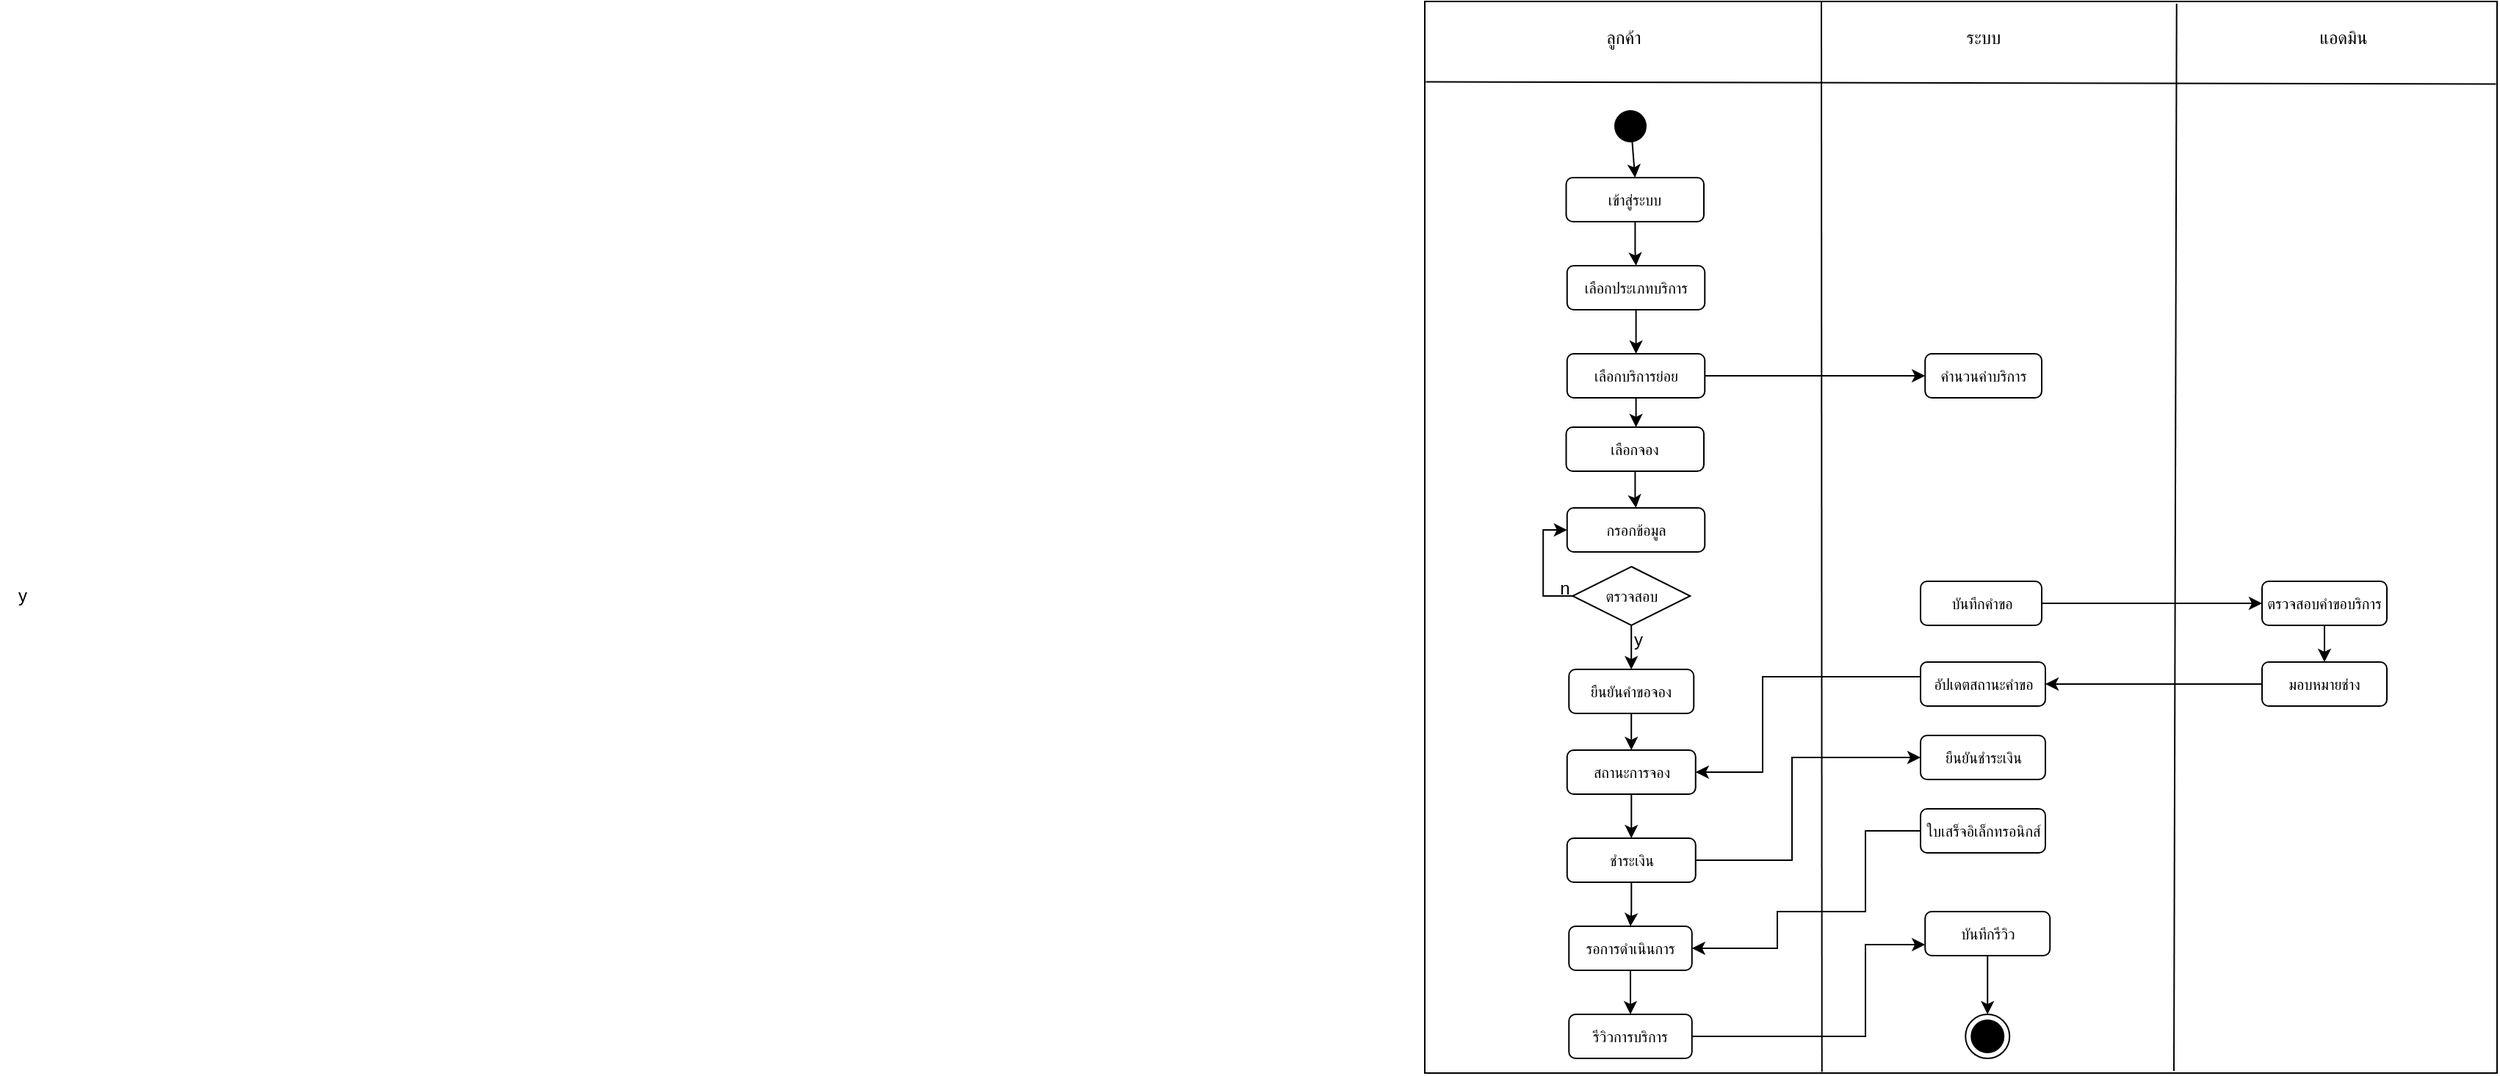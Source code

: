 <mxfile version="26.0.14" pages="2">
  <diagram name="Page-1" id="Fv10s-yXYvz1uKfiNa6D">
    <mxGraphModel dx="2689" dy="497" grid="1" gridSize="10" guides="1" tooltips="1" connect="1" arrows="1" fold="1" page="1" pageScale="1" pageWidth="850" pageHeight="1100" math="0" shadow="0">
      <root>
        <mxCell id="0" />
        <mxCell id="1" parent="0" />
        <mxCell id="Ob1HFFcRESBsvUVa0jNh-1" value="" style="whiteSpace=wrap;html=1;aspect=fixed;" vertex="1" parent="1">
          <mxGeometry x="60" y="80" width="730" height="730" as="geometry" />
        </mxCell>
        <mxCell id="Ob1HFFcRESBsvUVa0jNh-2" value="" style="endArrow=none;html=1;rounded=0;entryX=0.331;entryY=0.001;entryDx=0;entryDy=0;entryPerimeter=0;" edge="1" parent="1">
          <mxGeometry width="50" height="50" relative="1" as="geometry">
            <mxPoint x="330.37" y="809.27" as="sourcePoint" />
            <mxPoint x="330.0" y="80.0" as="targetPoint" />
          </mxGeometry>
        </mxCell>
        <mxCell id="Ob1HFFcRESBsvUVa0jNh-3" value="" style="endArrow=none;html=1;rounded=0;exitX=0.655;exitY=0.996;exitDx=0;exitDy=0;exitPerimeter=0;" edge="1" parent="1">
          <mxGeometry width="50" height="50" relative="1" as="geometry">
            <mxPoint x="570.0" y="808.54" as="sourcePoint" />
            <mxPoint x="571.85" y="81.46" as="targetPoint" />
          </mxGeometry>
        </mxCell>
        <mxCell id="Ob1HFFcRESBsvUVa0jNh-4" value="" style="endArrow=none;html=1;rounded=0;exitX=0.001;exitY=0.075;exitDx=0;exitDy=0;exitPerimeter=0;entryX=0.999;entryY=0.077;entryDx=0;entryDy=0;entryPerimeter=0;" edge="1" parent="1" source="Ob1HFFcRESBsvUVa0jNh-1" target="Ob1HFFcRESBsvUVa0jNh-1">
          <mxGeometry width="50" height="50" relative="1" as="geometry">
            <mxPoint x="400" y="120" as="sourcePoint" />
            <mxPoint x="450" y="70" as="targetPoint" />
          </mxGeometry>
        </mxCell>
        <mxCell id="Ob1HFFcRESBsvUVa0jNh-5" value="ลูกค้า" style="text;html=1;align=center;verticalAlign=middle;resizable=0;points=[];autosize=1;strokeColor=none;fillColor=none;" vertex="1" parent="1">
          <mxGeometry x="170" y="90" width="50" height="30" as="geometry" />
        </mxCell>
        <mxCell id="Ob1HFFcRESBsvUVa0jNh-6" value="ระบบ" style="text;html=1;align=center;verticalAlign=middle;resizable=0;points=[];autosize=1;strokeColor=none;fillColor=none;" vertex="1" parent="1">
          <mxGeometry x="415" y="90" width="50" height="30" as="geometry" />
        </mxCell>
        <mxCell id="Ob1HFFcRESBsvUVa0jNh-7" value="แอดมิน" style="text;html=1;align=center;verticalAlign=middle;resizable=0;points=[];autosize=1;strokeColor=none;fillColor=none;" vertex="1" parent="1">
          <mxGeometry x="655" y="90" width="60" height="30" as="geometry" />
        </mxCell>
        <mxCell id="Ob1HFFcRESBsvUVa0jNh-8" value="" style="ellipse;html=1;shape=endState;fillColor=#000000;strokeColor=none;" vertex="1" parent="1">
          <mxGeometry x="185.01" y="150" width="30" height="30" as="geometry" />
        </mxCell>
        <mxCell id="Ob1HFFcRESBsvUVa0jNh-9" value="" style="ellipse;html=1;shape=endState;fillColor=#000000;strokeColor=#000000;" vertex="1" parent="1">
          <mxGeometry x="428.12" y="770" width="30" height="30" as="geometry" />
        </mxCell>
        <mxCell id="Ob1HFFcRESBsvUVa0jNh-37" style="edgeStyle=orthogonalEdgeStyle;rounded=0;orthogonalLoop=1;jettySize=auto;html=1;" edge="1" parent="1" source="Ob1HFFcRESBsvUVa0jNh-10" target="Ob1HFFcRESBsvUVa0jNh-11">
          <mxGeometry relative="1" as="geometry" />
        </mxCell>
        <mxCell id="Ob1HFFcRESBsvUVa0jNh-10" value="&lt;font style=&quot;font-size: 10px;&quot;&gt;เข้าสู่ระบบ&lt;/font&gt;" style="rounded=1;whiteSpace=wrap;html=1;" vertex="1" parent="1">
          <mxGeometry x="156.25" y="200" width="93.75" height="30" as="geometry" />
        </mxCell>
        <mxCell id="Ob1HFFcRESBsvUVa0jNh-39" style="edgeStyle=orthogonalEdgeStyle;rounded=0;orthogonalLoop=1;jettySize=auto;html=1;" edge="1" parent="1" source="Ob1HFFcRESBsvUVa0jNh-11" target="Ob1HFFcRESBsvUVa0jNh-13">
          <mxGeometry relative="1" as="geometry" />
        </mxCell>
        <mxCell id="Ob1HFFcRESBsvUVa0jNh-11" value="&lt;font style=&quot;font-size: 10px;&quot;&gt;เลือกประเภทบริการ&lt;/font&gt;" style="rounded=1;whiteSpace=wrap;html=1;" vertex="1" parent="1">
          <mxGeometry x="156.88" y="260" width="93.75" height="30" as="geometry" />
        </mxCell>
        <mxCell id="Ob1HFFcRESBsvUVa0jNh-36" style="edgeStyle=orthogonalEdgeStyle;rounded=0;orthogonalLoop=1;jettySize=auto;html=1;entryX=0;entryY=0.5;entryDx=0;entryDy=0;" edge="1" parent="1" source="Ob1HFFcRESBsvUVa0jNh-13" target="Ob1HFFcRESBsvUVa0jNh-26">
          <mxGeometry relative="1" as="geometry" />
        </mxCell>
        <mxCell id="Ob1HFFcRESBsvUVa0jNh-40" style="edgeStyle=orthogonalEdgeStyle;rounded=0;orthogonalLoop=1;jettySize=auto;html=1;" edge="1" parent="1" source="Ob1HFFcRESBsvUVa0jNh-13" target="Ob1HFFcRESBsvUVa0jNh-25">
          <mxGeometry relative="1" as="geometry" />
        </mxCell>
        <mxCell id="Ob1HFFcRESBsvUVa0jNh-13" value="&lt;font style=&quot;font-size: 10px;&quot;&gt;เลือกบริการย่อย&lt;/font&gt;" style="rounded=1;whiteSpace=wrap;html=1;" vertex="1" parent="1">
          <mxGeometry x="156.88" y="320" width="93.75" height="30" as="geometry" />
        </mxCell>
        <mxCell id="Ob1HFFcRESBsvUVa0jNh-41" style="edgeStyle=orthogonalEdgeStyle;rounded=0;orthogonalLoop=1;jettySize=auto;html=1;entryX=0.5;entryY=0;entryDx=0;entryDy=0;" edge="1" parent="1" source="Ob1HFFcRESBsvUVa0jNh-25" target="Ob1HFFcRESBsvUVa0jNh-27">
          <mxGeometry relative="1" as="geometry" />
        </mxCell>
        <mxCell id="Ob1HFFcRESBsvUVa0jNh-25" value="&lt;font style=&quot;font-size: 10px;&quot;&gt;เลือกจอง&lt;/font&gt;" style="rounded=1;whiteSpace=wrap;html=1;" vertex="1" parent="1">
          <mxGeometry x="156.25" y="370" width="93.75" height="30" as="geometry" />
        </mxCell>
        <mxCell id="Ob1HFFcRESBsvUVa0jNh-26" value="&lt;font style=&quot;font-size: 10px;&quot;&gt;คำนวนค่าบริการ&lt;/font&gt;" style="rounded=1;whiteSpace=wrap;html=1;" vertex="1" parent="1">
          <mxGeometry x="400.62" y="320" width="79.38" height="30" as="geometry" />
        </mxCell>
        <mxCell id="Ob1HFFcRESBsvUVa0jNh-27" value="&lt;font style=&quot;font-size: 10px;&quot;&gt;กรอกข้อมูล&lt;/font&gt;" style="rounded=1;whiteSpace=wrap;html=1;" vertex="1" parent="1">
          <mxGeometry x="156.88" y="425" width="93.75" height="30" as="geometry" />
        </mxCell>
        <mxCell id="Ob1HFFcRESBsvUVa0jNh-45" style="edgeStyle=orthogonalEdgeStyle;rounded=0;orthogonalLoop=1;jettySize=auto;html=1;entryX=0.5;entryY=0;entryDx=0;entryDy=0;" edge="1" parent="1" source="Ob1HFFcRESBsvUVa0jNh-28" target="Ob1HFFcRESBsvUVa0jNh-29">
          <mxGeometry relative="1" as="geometry" />
        </mxCell>
        <mxCell id="Ob1HFFcRESBsvUVa0jNh-28" value="&lt;font style=&quot;font-size: 10px;&quot;&gt;ยืนยันคำขอจอง&lt;/font&gt;" style="rounded=1;whiteSpace=wrap;html=1;" vertex="1" parent="1">
          <mxGeometry x="158.13" y="535" width="85" height="30" as="geometry" />
        </mxCell>
        <mxCell id="Ob1HFFcRESBsvUVa0jNh-49" style="edgeStyle=orthogonalEdgeStyle;rounded=0;orthogonalLoop=1;jettySize=auto;html=1;entryX=0.5;entryY=0;entryDx=0;entryDy=0;" edge="1" parent="1" source="Ob1HFFcRESBsvUVa0jNh-29" target="Ob1HFFcRESBsvUVa0jNh-30">
          <mxGeometry relative="1" as="geometry" />
        </mxCell>
        <mxCell id="Ob1HFFcRESBsvUVa0jNh-29" value="&lt;font style=&quot;font-size: 10px;&quot;&gt;สถานะการจอง&lt;/font&gt;" style="rounded=1;whiteSpace=wrap;html=1;" vertex="1" parent="1">
          <mxGeometry x="156.88" y="590" width="87.5" height="30" as="geometry" />
        </mxCell>
        <mxCell id="Ob1HFFcRESBsvUVa0jNh-48" style="edgeStyle=orthogonalEdgeStyle;rounded=0;orthogonalLoop=1;jettySize=auto;html=1;entryX=0.5;entryY=0;entryDx=0;entryDy=0;" edge="1" parent="1" source="Ob1HFFcRESBsvUVa0jNh-30" target="Ob1HFFcRESBsvUVa0jNh-31">
          <mxGeometry relative="1" as="geometry" />
        </mxCell>
        <mxCell id="Ob1HFFcRESBsvUVa0jNh-64" style="edgeStyle=orthogonalEdgeStyle;rounded=0;orthogonalLoop=1;jettySize=auto;html=1;entryX=0;entryY=0.5;entryDx=0;entryDy=0;" edge="1" parent="1" source="Ob1HFFcRESBsvUVa0jNh-30" target="Ob1HFFcRESBsvUVa0jNh-55">
          <mxGeometry relative="1" as="geometry">
            <Array as="points">
              <mxPoint x="310" y="665" />
              <mxPoint x="310" y="595" />
            </Array>
          </mxGeometry>
        </mxCell>
        <mxCell id="Ob1HFFcRESBsvUVa0jNh-30" value="&lt;font style=&quot;font-size: 10px;&quot;&gt;ชำระเงิน&lt;/font&gt;" style="rounded=1;whiteSpace=wrap;html=1;" vertex="1" parent="1">
          <mxGeometry x="156.88" y="650" width="87.5" height="30" as="geometry" />
        </mxCell>
        <mxCell id="Ob1HFFcRESBsvUVa0jNh-50" style="edgeStyle=orthogonalEdgeStyle;rounded=0;orthogonalLoop=1;jettySize=auto;html=1;" edge="1" parent="1" source="Ob1HFFcRESBsvUVa0jNh-31" target="Ob1HFFcRESBsvUVa0jNh-32">
          <mxGeometry relative="1" as="geometry" />
        </mxCell>
        <mxCell id="Ob1HFFcRESBsvUVa0jNh-31" value="&lt;font style=&quot;font-size: 10px;&quot;&gt;รอการดำเนินการ&lt;/font&gt;" style="rounded=1;whiteSpace=wrap;html=1;" vertex="1" parent="1">
          <mxGeometry x="158.13" y="710" width="83.75" height="30" as="geometry" />
        </mxCell>
        <mxCell id="Ob1HFFcRESBsvUVa0jNh-51" style="edgeStyle=orthogonalEdgeStyle;rounded=0;orthogonalLoop=1;jettySize=auto;html=1;entryX=0;entryY=0.75;entryDx=0;entryDy=0;" edge="1" parent="1" source="Ob1HFFcRESBsvUVa0jNh-32" target="Ob1HFFcRESBsvUVa0jNh-33">
          <mxGeometry relative="1" as="geometry">
            <Array as="points">
              <mxPoint x="360" y="785" />
              <mxPoint x="360" y="723" />
            </Array>
          </mxGeometry>
        </mxCell>
        <mxCell id="Ob1HFFcRESBsvUVa0jNh-32" value="&lt;font style=&quot;font-size: 10px;&quot;&gt;รีวิวการบริการ&lt;/font&gt;" style="rounded=1;whiteSpace=wrap;html=1;" vertex="1" parent="1">
          <mxGeometry x="158.13" y="770" width="83.75" height="30" as="geometry" />
        </mxCell>
        <mxCell id="Ob1HFFcRESBsvUVa0jNh-52" style="edgeStyle=orthogonalEdgeStyle;rounded=0;orthogonalLoop=1;jettySize=auto;html=1;entryX=0.5;entryY=0;entryDx=0;entryDy=0;" edge="1" parent="1" source="Ob1HFFcRESBsvUVa0jNh-33" target="Ob1HFFcRESBsvUVa0jNh-9">
          <mxGeometry relative="1" as="geometry" />
        </mxCell>
        <mxCell id="Ob1HFFcRESBsvUVa0jNh-33" value="&lt;font style=&quot;font-size: 10px;&quot;&gt;บันทึกรีวิว&lt;/font&gt;" style="rounded=1;whiteSpace=wrap;html=1;" vertex="1" parent="1">
          <mxGeometry x="400.62" y="700" width="85" height="30" as="geometry" />
        </mxCell>
        <mxCell id="Ob1HFFcRESBsvUVa0jNh-43" style="edgeStyle=orthogonalEdgeStyle;rounded=0;orthogonalLoop=1;jettySize=auto;html=1;entryX=0;entryY=0.5;entryDx=0;entryDy=0;exitX=0;exitY=0.5;exitDx=0;exitDy=0;" edge="1" parent="1" source="Ob1HFFcRESBsvUVa0jNh-35" target="Ob1HFFcRESBsvUVa0jNh-27">
          <mxGeometry relative="1" as="geometry" />
        </mxCell>
        <mxCell id="Ob1HFFcRESBsvUVa0jNh-59" style="edgeStyle=orthogonalEdgeStyle;rounded=0;orthogonalLoop=1;jettySize=auto;html=1;" edge="1" parent="1" source="Ob1HFFcRESBsvUVa0jNh-35" target="Ob1HFFcRESBsvUVa0jNh-28">
          <mxGeometry relative="1" as="geometry" />
        </mxCell>
        <mxCell id="Ob1HFFcRESBsvUVa0jNh-35" value="&lt;font style=&quot;font-size: 10px;&quot;&gt;ตรวจสอบ&lt;/font&gt;" style="rhombus;whiteSpace=wrap;html=1;" vertex="1" parent="1">
          <mxGeometry x="160.63" y="465" width="80" height="40" as="geometry" />
        </mxCell>
        <mxCell id="Ob1HFFcRESBsvUVa0jNh-65" style="edgeStyle=orthogonalEdgeStyle;rounded=0;orthogonalLoop=1;jettySize=auto;html=1;entryX=1;entryY=0.5;entryDx=0;entryDy=0;exitX=0;exitY=0.5;exitDx=0;exitDy=0;" edge="1" parent="1" source="Ob1HFFcRESBsvUVa0jNh-54" target="Ob1HFFcRESBsvUVa0jNh-31">
          <mxGeometry relative="1" as="geometry">
            <Array as="points">
              <mxPoint x="360" y="645" />
              <mxPoint x="360" y="700" />
              <mxPoint x="300" y="700" />
              <mxPoint x="300" y="725" />
            </Array>
          </mxGeometry>
        </mxCell>
        <mxCell id="Ob1HFFcRESBsvUVa0jNh-54" value="&lt;font style=&quot;font-size: 10px;&quot;&gt;ใบเสร็จอิเล็กทรอนิกส์&lt;/font&gt;" style="rounded=1;whiteSpace=wrap;html=1;" vertex="1" parent="1">
          <mxGeometry x="397.5" y="630" width="85" height="30" as="geometry" />
        </mxCell>
        <mxCell id="Ob1HFFcRESBsvUVa0jNh-55" value="&lt;font style=&quot;font-size: 10px;&quot;&gt;ยืนยันชำระเงิน&lt;/font&gt;" style="rounded=1;whiteSpace=wrap;html=1;" vertex="1" parent="1">
          <mxGeometry x="397.5" y="580" width="85" height="30" as="geometry" />
        </mxCell>
        <mxCell id="Ob1HFFcRESBsvUVa0jNh-63" style="edgeStyle=orthogonalEdgeStyle;rounded=0;orthogonalLoop=1;jettySize=auto;html=1;entryX=1;entryY=0.5;entryDx=0;entryDy=0;" edge="1" parent="1" source="Ob1HFFcRESBsvUVa0jNh-56" target="Ob1HFFcRESBsvUVa0jNh-29">
          <mxGeometry relative="1" as="geometry">
            <Array as="points">
              <mxPoint x="290" y="540" />
              <mxPoint x="290" y="605" />
            </Array>
          </mxGeometry>
        </mxCell>
        <mxCell id="Ob1HFFcRESBsvUVa0jNh-56" value="&lt;font style=&quot;font-size: 10px;&quot;&gt;อัปเดตสถานะคำขอ&lt;/font&gt;" style="rounded=1;whiteSpace=wrap;html=1;" vertex="1" parent="1">
          <mxGeometry x="397.5" y="530" width="85" height="30" as="geometry" />
        </mxCell>
        <mxCell id="Ob1HFFcRESBsvUVa0jNh-57" value="&lt;font style=&quot;font-size: 10px;&quot;&gt;บันทึกคำขอ&lt;/font&gt;" style="rounded=1;whiteSpace=wrap;html=1;" vertex="1" parent="1">
          <mxGeometry x="397.5" y="475" width="82.5" height="30" as="geometry" />
        </mxCell>
        <mxCell id="Ob1HFFcRESBsvUVa0jNh-61" value="" style="endArrow=classic;html=1;rounded=0;entryX=0.5;entryY=0;entryDx=0;entryDy=0;" edge="1" parent="1" target="Ob1HFFcRESBsvUVa0jNh-10">
          <mxGeometry width="50" height="50" relative="1" as="geometry">
            <mxPoint x="200" y="160" as="sourcePoint" />
            <mxPoint x="450" y="250" as="targetPoint" />
          </mxGeometry>
        </mxCell>
        <mxCell id="Ob1HFFcRESBsvUVa0jNh-74" style="edgeStyle=orthogonalEdgeStyle;rounded=0;orthogonalLoop=1;jettySize=auto;html=1;entryX=0.5;entryY=0;entryDx=0;entryDy=0;" edge="1" parent="1" source="Ob1HFFcRESBsvUVa0jNh-66" target="Ob1HFFcRESBsvUVa0jNh-67">
          <mxGeometry relative="1" as="geometry" />
        </mxCell>
        <mxCell id="Ob1HFFcRESBsvUVa0jNh-66" value="&lt;font style=&quot;font-size: 10px;&quot;&gt;ตรวจสอบคำขอบริการ&lt;/font&gt;" style="rounded=1;whiteSpace=wrap;html=1;" vertex="1" parent="1">
          <mxGeometry x="630" y="475" width="85" height="30" as="geometry" />
        </mxCell>
        <mxCell id="Ob1HFFcRESBsvUVa0jNh-75" style="edgeStyle=orthogonalEdgeStyle;rounded=0;orthogonalLoop=1;jettySize=auto;html=1;entryX=1;entryY=0.5;entryDx=0;entryDy=0;" edge="1" parent="1" source="Ob1HFFcRESBsvUVa0jNh-67" target="Ob1HFFcRESBsvUVa0jNh-56">
          <mxGeometry relative="1" as="geometry" />
        </mxCell>
        <mxCell id="Ob1HFFcRESBsvUVa0jNh-67" value="&lt;span style=&quot;font-size: 10px;&quot;&gt;มอบหมายช่าง&lt;/span&gt;" style="rounded=1;whiteSpace=wrap;html=1;" vertex="1" parent="1">
          <mxGeometry x="630" y="530" width="85" height="30" as="geometry" />
        </mxCell>
        <mxCell id="Ob1HFFcRESBsvUVa0jNh-73" value="" style="endArrow=classic;html=1;rounded=0;entryX=0;entryY=0.5;entryDx=0;entryDy=0;exitX=1;exitY=0.5;exitDx=0;exitDy=0;" edge="1" parent="1" source="Ob1HFFcRESBsvUVa0jNh-57" target="Ob1HFFcRESBsvUVa0jNh-66">
          <mxGeometry width="50" height="50" relative="1" as="geometry">
            <mxPoint x="400" y="570" as="sourcePoint" />
            <mxPoint x="450" y="520" as="targetPoint" />
          </mxGeometry>
        </mxCell>
        <mxCell id="8RW8j6H5BIztu4ExTgXI-1" value="y" style="text;html=1;align=center;verticalAlign=middle;resizable=0;points=[];autosize=1;strokeColor=none;fillColor=none;" vertex="1" parent="1">
          <mxGeometry x="-910" y="470" width="30" height="30" as="geometry" />
        </mxCell>
        <mxCell id="8RW8j6H5BIztu4ExTgXI-2" value="y" style="text;html=1;align=center;verticalAlign=middle;resizable=0;points=[];autosize=1;strokeColor=none;fillColor=none;" vertex="1" parent="1">
          <mxGeometry x="190" y="500" width="30" height="30" as="geometry" />
        </mxCell>
        <mxCell id="8RW8j6H5BIztu4ExTgXI-3" value="n" style="text;html=1;align=center;verticalAlign=middle;resizable=0;points=[];autosize=1;strokeColor=none;fillColor=none;" vertex="1" parent="1">
          <mxGeometry x="140" y="465" width="30" height="30" as="geometry" />
        </mxCell>
      </root>
    </mxGraphModel>
  </diagram>
  <diagram id="y3ERefObrvKIbjtvA9Qp" name="Page-2">
    <mxGraphModel dx="989" dy="497" grid="1" gridSize="10" guides="1" tooltips="1" connect="1" arrows="1" fold="1" page="1" pageScale="1" pageWidth="850" pageHeight="1100" math="0" shadow="0">
      <root>
        <mxCell id="0" />
        <mxCell id="1" parent="0" />
        <mxCell id="3poI47as6UKm3n-QGSa4-1" value="" style="whiteSpace=wrap;html=1;aspect=fixed;" vertex="1" parent="1">
          <mxGeometry x="160" y="90" width="300" height="300" as="geometry" />
        </mxCell>
        <mxCell id="3poI47as6UKm3n-QGSa4-2" value="" style="endArrow=none;html=1;rounded=0;exitX=-0.007;exitY=0.086;exitDx=0;exitDy=0;exitPerimeter=0;" edge="1" parent="1">
          <mxGeometry width="50" height="50" relative="1" as="geometry">
            <mxPoint x="160.0" y="117.84" as="sourcePoint" />
            <mxPoint x="460" y="118" as="targetPoint" />
          </mxGeometry>
        </mxCell>
        <mxCell id="3poI47as6UKm3n-QGSa4-3" value="" style="endArrow=none;html=1;rounded=0;entryX=0.5;entryY=0;entryDx=0;entryDy=0;exitX=0.5;exitY=1;exitDx=0;exitDy=0;" edge="1" parent="1" source="3poI47as6UKm3n-QGSa4-1" target="3poI47as6UKm3n-QGSa4-1">
          <mxGeometry width="50" height="50" relative="1" as="geometry">
            <mxPoint x="400" y="300" as="sourcePoint" />
            <mxPoint x="450" y="250" as="targetPoint" />
          </mxGeometry>
        </mxCell>
        <mxCell id="3poI47as6UKm3n-QGSa4-4" value="แอดมิน" style="text;html=1;align=center;verticalAlign=middle;resizable=0;points=[];autosize=1;strokeColor=none;fillColor=none;" vertex="1" parent="1">
          <mxGeometry x="202.5" y="90" width="60" height="30" as="geometry" />
        </mxCell>
        <mxCell id="3poI47as6UKm3n-QGSa4-5" value="ระบบ" style="text;html=1;align=center;verticalAlign=middle;resizable=0;points=[];autosize=1;strokeColor=none;fillColor=none;" vertex="1" parent="1">
          <mxGeometry x="350" y="90" width="50" height="30" as="geometry" />
        </mxCell>
        <mxCell id="3poI47as6UKm3n-QGSa4-12" style="edgeStyle=orthogonalEdgeStyle;rounded=0;orthogonalLoop=1;jettySize=auto;html=1;entryX=0;entryY=0.5;entryDx=0;entryDy=0;" edge="1" parent="1" source="3poI47as6UKm3n-QGSa4-6" target="3poI47as6UKm3n-QGSa4-7">
          <mxGeometry relative="1" as="geometry" />
        </mxCell>
        <mxCell id="3poI47as6UKm3n-QGSa4-6" value="เข้าสู่ระบบ" style="rounded=1;whiteSpace=wrap;html=1;" vertex="1" parent="1">
          <mxGeometry x="185" y="210" width="95" height="40" as="geometry" />
        </mxCell>
        <mxCell id="3poI47as6UKm3n-QGSa4-13" style="edgeStyle=orthogonalEdgeStyle;rounded=0;orthogonalLoop=1;jettySize=auto;html=1;" edge="1" parent="1" source="3poI47as6UKm3n-QGSa4-7" target="3poI47as6UKm3n-QGSa4-10">
          <mxGeometry relative="1" as="geometry" />
        </mxCell>
        <mxCell id="3poI47as6UKm3n-QGSa4-7" value="เรียกดูรายงาน" style="rounded=1;whiteSpace=wrap;html=1;" vertex="1" parent="1">
          <mxGeometry x="340" y="210" width="95" height="40" as="geometry" />
        </mxCell>
        <mxCell id="3poI47as6UKm3n-QGSa4-11" style="edgeStyle=orthogonalEdgeStyle;rounded=0;orthogonalLoop=1;jettySize=auto;html=1;" edge="1" parent="1" source="3poI47as6UKm3n-QGSa4-9" target="3poI47as6UKm3n-QGSa4-6">
          <mxGeometry relative="1" as="geometry" />
        </mxCell>
        <mxCell id="3poI47as6UKm3n-QGSa4-9" value="" style="ellipse;whiteSpace=wrap;html=1;aspect=fixed;fillColor=#000000;" vertex="1" parent="1">
          <mxGeometry x="217.5" y="140" width="30" height="30" as="geometry" />
        </mxCell>
        <mxCell id="3poI47as6UKm3n-QGSa4-10" value="" style="ellipse;html=1;shape=endState;fillColor=#000000;strokeColor=#000000;" vertex="1" parent="1">
          <mxGeometry x="372.5" y="340" width="30" height="30" as="geometry" />
        </mxCell>
      </root>
    </mxGraphModel>
  </diagram>
</mxfile>
